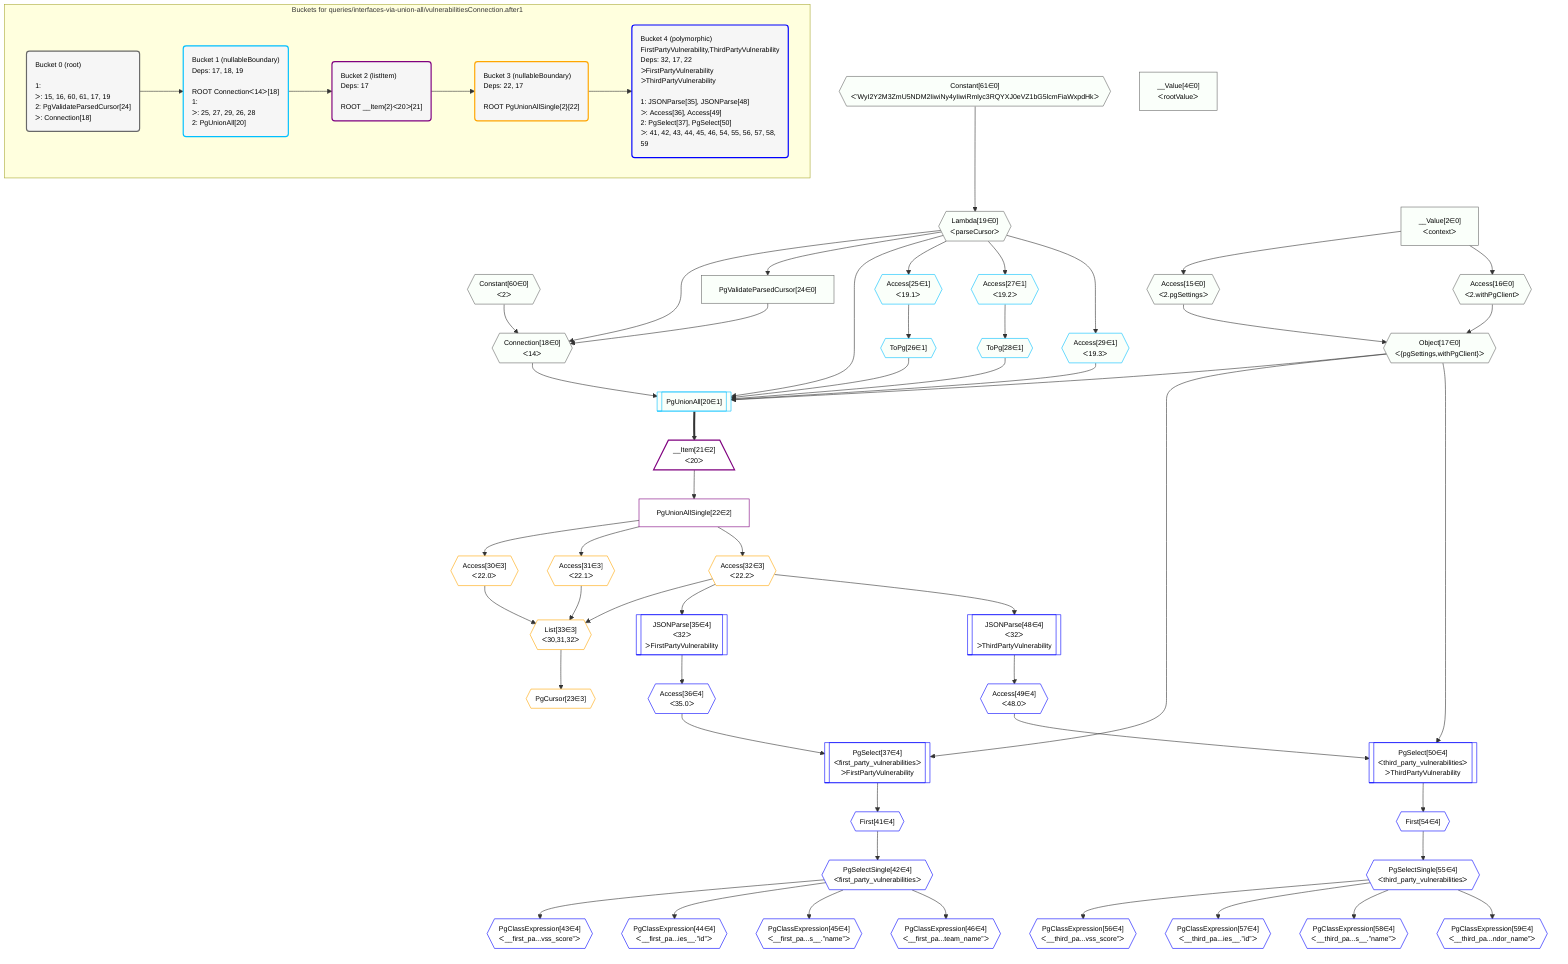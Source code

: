 %%{init: {'themeVariables': { 'fontSize': '12px'}}}%%
graph TD
    classDef path fill:#eee,stroke:#000,color:#000
    classDef plan fill:#fff,stroke-width:1px,color:#000
    classDef itemplan fill:#fff,stroke-width:2px,color:#000
    classDef unbatchedplan fill:#dff,stroke-width:1px,color:#000
    classDef sideeffectplan fill:#fcc,stroke-width:2px,color:#000
    classDef bucket fill:#f6f6f6,color:#000,stroke-width:2px,text-align:left


    %% plan dependencies
    Connection18{{"Connection[18∈0]<br />ᐸ14ᐳ"}}:::plan
    Constant60{{"Constant[60∈0]<br />ᐸ2ᐳ"}}:::plan
    Lambda19{{"Lambda[19∈0]<br />ᐸparseCursorᐳ"}}:::plan
    PgValidateParsedCursor24["PgValidateParsedCursor[24∈0]"]:::plan
    Constant60 & Lambda19 & PgValidateParsedCursor24 --> Connection18
    Object17{{"Object[17∈0]<br />ᐸ{pgSettings,withPgClient}ᐳ"}}:::plan
    Access15{{"Access[15∈0]<br />ᐸ2.pgSettingsᐳ"}}:::plan
    Access16{{"Access[16∈0]<br />ᐸ2.withPgClientᐳ"}}:::plan
    Access15 & Access16 --> Object17
    __Value2["__Value[2∈0]<br />ᐸcontextᐳ"]:::plan
    __Value2 --> Access15
    __Value2 --> Access16
    Constant61{{"Constant[61∈0]<br />ᐸ'WyI2Y2M3ZmU5NDM2IiwiNy4yIiwiRmlyc3RQYXJ0eVZ1bG5lcmFiaWxpdHkᐳ"}}:::plan
    Constant61 --> Lambda19
    Lambda19 --> PgValidateParsedCursor24
    __Value4["__Value[4∈0]<br />ᐸrootValueᐳ"]:::plan
    PgUnionAll20[["PgUnionAll[20∈1]"]]:::plan
    ToPg26{{"ToPg[26∈1]"}}:::plan
    ToPg28{{"ToPg[28∈1]"}}:::plan
    Access29{{"Access[29∈1]<br />ᐸ19.3ᐳ"}}:::plan
    Object17 & Connection18 & Lambda19 & ToPg26 & ToPg28 & Access29 --> PgUnionAll20
    Access25{{"Access[25∈1]<br />ᐸ19.1ᐳ"}}:::plan
    Lambda19 --> Access25
    Access25 --> ToPg26
    Access27{{"Access[27∈1]<br />ᐸ19.2ᐳ"}}:::plan
    Lambda19 --> Access27
    Access27 --> ToPg28
    Lambda19 --> Access29
    __Item21[/"__Item[21∈2]<br />ᐸ20ᐳ"\]:::itemplan
    PgUnionAll20 ==> __Item21
    PgUnionAllSingle22["PgUnionAllSingle[22∈2]"]:::plan
    __Item21 --> PgUnionAllSingle22
    List33{{"List[33∈3]<br />ᐸ30,31,32ᐳ"}}:::plan
    Access30{{"Access[30∈3]<br />ᐸ22.0ᐳ"}}:::plan
    Access31{{"Access[31∈3]<br />ᐸ22.1ᐳ"}}:::plan
    Access32{{"Access[32∈3]<br />ᐸ22.2ᐳ"}}:::plan
    Access30 & Access31 & Access32 --> List33
    PgCursor23{{"PgCursor[23∈3]"}}:::plan
    List33 --> PgCursor23
    PgUnionAllSingle22 --> Access30
    PgUnionAllSingle22 --> Access31
    PgUnionAllSingle22 --> Access32
    PgSelect37[["PgSelect[37∈4]<br />ᐸfirst_party_vulnerabilitiesᐳ<br />ᐳFirstPartyVulnerability"]]:::plan
    Access36{{"Access[36∈4]<br />ᐸ35.0ᐳ"}}:::plan
    Object17 & Access36 --> PgSelect37
    PgSelect50[["PgSelect[50∈4]<br />ᐸthird_party_vulnerabilitiesᐳ<br />ᐳThirdPartyVulnerability"]]:::plan
    Access49{{"Access[49∈4]<br />ᐸ48.0ᐳ"}}:::plan
    Object17 & Access49 --> PgSelect50
    JSONParse35[["JSONParse[35∈4]<br />ᐸ32ᐳ<br />ᐳFirstPartyVulnerability"]]:::plan
    Access32 --> JSONParse35
    JSONParse35 --> Access36
    First41{{"First[41∈4]"}}:::plan
    PgSelect37 --> First41
    PgSelectSingle42{{"PgSelectSingle[42∈4]<br />ᐸfirst_party_vulnerabilitiesᐳ"}}:::plan
    First41 --> PgSelectSingle42
    PgClassExpression43{{"PgClassExpression[43∈4]<br />ᐸ__first_pa...vss_score”ᐳ"}}:::plan
    PgSelectSingle42 --> PgClassExpression43
    PgClassExpression44{{"PgClassExpression[44∈4]<br />ᐸ__first_pa...ies__.”id”ᐳ"}}:::plan
    PgSelectSingle42 --> PgClassExpression44
    PgClassExpression45{{"PgClassExpression[45∈4]<br />ᐸ__first_pa...s__.”name”ᐳ"}}:::plan
    PgSelectSingle42 --> PgClassExpression45
    PgClassExpression46{{"PgClassExpression[46∈4]<br />ᐸ__first_pa...team_name”ᐳ"}}:::plan
    PgSelectSingle42 --> PgClassExpression46
    JSONParse48[["JSONParse[48∈4]<br />ᐸ32ᐳ<br />ᐳThirdPartyVulnerability"]]:::plan
    Access32 --> JSONParse48
    JSONParse48 --> Access49
    First54{{"First[54∈4]"}}:::plan
    PgSelect50 --> First54
    PgSelectSingle55{{"PgSelectSingle[55∈4]<br />ᐸthird_party_vulnerabilitiesᐳ"}}:::plan
    First54 --> PgSelectSingle55
    PgClassExpression56{{"PgClassExpression[56∈4]<br />ᐸ__third_pa...vss_score”ᐳ"}}:::plan
    PgSelectSingle55 --> PgClassExpression56
    PgClassExpression57{{"PgClassExpression[57∈4]<br />ᐸ__third_pa...ies__.”id”ᐳ"}}:::plan
    PgSelectSingle55 --> PgClassExpression57
    PgClassExpression58{{"PgClassExpression[58∈4]<br />ᐸ__third_pa...s__.”name”ᐳ"}}:::plan
    PgSelectSingle55 --> PgClassExpression58
    PgClassExpression59{{"PgClassExpression[59∈4]<br />ᐸ__third_pa...ndor_name”ᐳ"}}:::plan
    PgSelectSingle55 --> PgClassExpression59

    %% define steps

    subgraph "Buckets for queries/interfaces-via-union-all/vulnerabilitiesConnection.after1"
    Bucket0("Bucket 0 (root)<br /><br />1: <br />ᐳ: 15, 16, 60, 61, 17, 19<br />2: PgValidateParsedCursor[24]<br />ᐳ: Connection[18]"):::bucket
    classDef bucket0 stroke:#696969
    class Bucket0,__Value2,__Value4,Access15,Access16,Object17,Connection18,Lambda19,PgValidateParsedCursor24,Constant60,Constant61 bucket0
    Bucket1("Bucket 1 (nullableBoundary)<br />Deps: 17, 18, 19<br /><br />ROOT Connectionᐸ14ᐳ[18]<br />1: <br />ᐳ: 25, 27, 29, 26, 28<br />2: PgUnionAll[20]"):::bucket
    classDef bucket1 stroke:#00bfff
    class Bucket1,PgUnionAll20,Access25,ToPg26,Access27,ToPg28,Access29 bucket1
    Bucket2("Bucket 2 (listItem)<br />Deps: 17<br /><br />ROOT __Item{2}ᐸ20ᐳ[21]"):::bucket
    classDef bucket2 stroke:#7f007f
    class Bucket2,__Item21,PgUnionAllSingle22 bucket2
    Bucket3("Bucket 3 (nullableBoundary)<br />Deps: 22, 17<br /><br />ROOT PgUnionAllSingle{2}[22]"):::bucket
    classDef bucket3 stroke:#ffa500
    class Bucket3,PgCursor23,Access30,Access31,Access32,List33 bucket3
    Bucket4("Bucket 4 (polymorphic)<br />FirstPartyVulnerability,ThirdPartyVulnerability<br />Deps: 32, 17, 22<br />ᐳFirstPartyVulnerability<br />ᐳThirdPartyVulnerability<br /><br />1: JSONParse[35], JSONParse[48]<br />ᐳ: Access[36], Access[49]<br />2: PgSelect[37], PgSelect[50]<br />ᐳ: 41, 42, 43, 44, 45, 46, 54, 55, 56, 57, 58, 59"):::bucket
    classDef bucket4 stroke:#0000ff
    class Bucket4,JSONParse35,Access36,PgSelect37,First41,PgSelectSingle42,PgClassExpression43,PgClassExpression44,PgClassExpression45,PgClassExpression46,JSONParse48,Access49,PgSelect50,First54,PgSelectSingle55,PgClassExpression56,PgClassExpression57,PgClassExpression58,PgClassExpression59 bucket4
    Bucket0 --> Bucket1
    Bucket1 --> Bucket2
    Bucket2 --> Bucket3
    Bucket3 --> Bucket4
    classDef unary fill:#fafffa,borderWidth:8px
    class Connection18,Object17,Access15,Access16,Lambda19,PgValidateParsedCursor24,__Value2,__Value4,Constant60,Constant61,PgUnionAll20,Access25,ToPg26,Access27,ToPg28,Access29 unary
    end